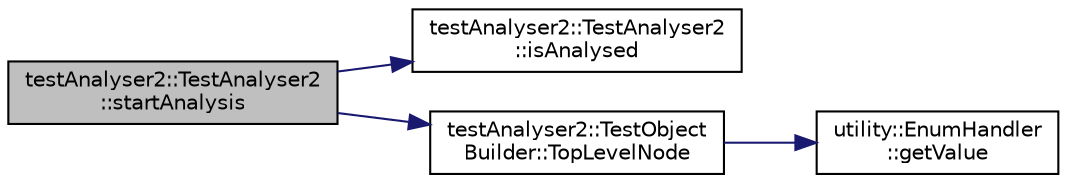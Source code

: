 digraph "testAnalyser2::TestAnalyser2::startAnalysis"
{
 // INTERACTIVE_SVG=YES
 // LATEX_PDF_SIZE
  edge [fontname="Helvetica",fontsize="10",labelfontname="Helvetica",labelfontsize="10"];
  node [fontname="Helvetica",fontsize="10",shape=record];
  rankdir="LR";
  Node3 [label="testAnalyser2::TestAnalyser2\l::startAnalysis",height=0.2,width=0.4,color="black", fillcolor="grey75", style="filled", fontcolor="black",tooltip="Starts the testfile analysis."];
  Node3 -> Node4 [color="midnightblue",fontsize="10",style="solid",fontname="Helvetica"];
  Node4 [label="testAnalyser2::TestAnalyser2\l::isAnalysed",height=0.2,width=0.4,color="black", fillcolor="white", style="filled",URL="$dd/dfa/classtestAnalyser2_1_1TestAnalyser2.html#adc5a43d9fea5357959b1509af82a8580",tooltip="Returns whether or not the testfile has been analysed yet."];
  Node3 -> Node5 [color="midnightblue",fontsize="10",style="solid",fontname="Helvetica"];
  Node5 [label="testAnalyser2::TestObject\lBuilder::TopLevelNode",height=0.2,width=0.4,color="black", fillcolor="white", style="filled",URL="$d7/d48/classtestAnalyser2_1_1TestObjectBuilder.html#a2186737583098c685304c215da5b3e1a",tooltip="Where we enter the testcase."];
  Node5 -> Node6 [color="midnightblue",fontsize="10",style="solid",fontname="Helvetica"];
  Node6 [label="utility::EnumHandler\l::getValue",height=0.2,width=0.4,color="black", fillcolor="white", style="filled",URL="$d4/d3b/classutility_1_1EnumHandler.html#aa24c170157579c63d265e43eb7535291",tooltip="Looks up a value based on the key."];
}
